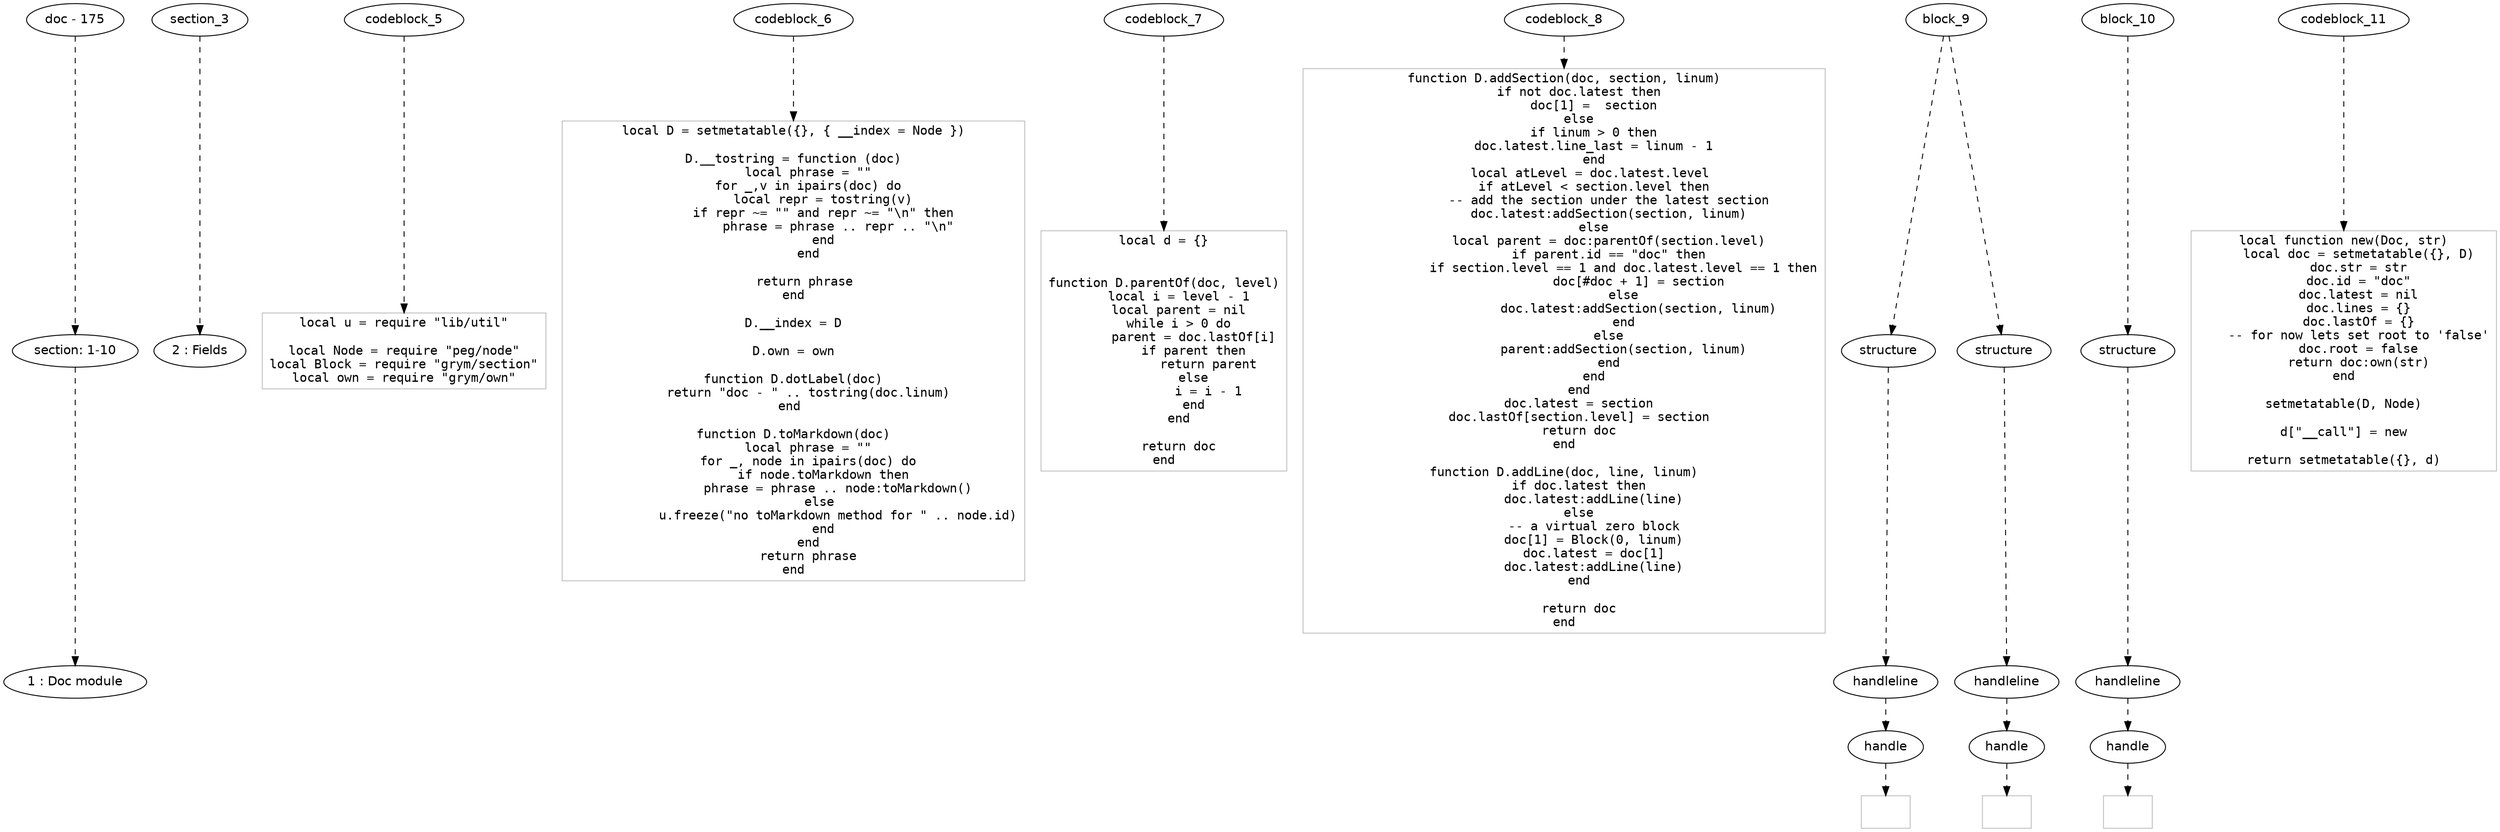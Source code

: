 digraph hierarchy {

node [fontname=Helvetica]
edge [style=dashed]

doc_0 [label="doc - 175"]


doc_0 -> { section_1}
{rank=same; section_1}

section_1 [label="section: 1-10"]


section_1 -> { header_2}
{rank=same; header_2}

header_2 [label="1 : Doc module"]


section_3 -> { header_4}
{rank=same; header_4}

header_4 [label="2 : Fields"]


codeblock_5 -> leaf_12
leaf_12  [color=Gray,shape=rectangle,fontname=Inconsolata,label="local u = require \"lib/util\"

local Node = require \"peg/node\"
local Block = require \"grym/section\"
local own = require \"grym/own\""]
codeblock_6 -> leaf_13
leaf_13  [color=Gray,shape=rectangle,fontname=Inconsolata,label="local D = setmetatable({}, { __index = Node })

D.__tostring = function (doc)
    local phrase = \"\"
    for _,v in ipairs(doc) do
        local repr = tostring(v)
        if repr ~= \"\" and repr ~= \"\\n\" then
            phrase = phrase .. repr .. \"\\n\"
        end
    end

    return phrase 
end

D.__index = D

D.own = own

function D.dotLabel(doc)
    return \"doc - \" .. tostring(doc.linum)
end 

function D.toMarkdown(doc)
    local phrase = \"\"
    for _, node in ipairs(doc) do
        if node.toMarkdown then
            phrase = phrase .. node:toMarkdown()
        else 
            u.freeze(\"no toMarkdown method for \" .. node.id)
        end
    end
    return phrase
end"]
codeblock_7 -> leaf_14
leaf_14  [color=Gray,shape=rectangle,fontname=Inconsolata,label="local d = {}


function D.parentOf(doc, level)
    local i = level - 1
    local parent = nil
    while i > 0 do
        parent = doc.lastOf[i]
        if parent then
            return parent
        else
            i = i - 1
        end
    end

    return doc
end"]
codeblock_8 -> leaf_15
leaf_15  [color=Gray,shape=rectangle,fontname=Inconsolata,label="function D.addSection(doc, section, linum)
    if not doc.latest then
        doc[1] =  section
    else
        if linum > 0 then
            doc.latest.line_last = linum - 1    
        end
        local atLevel = doc.latest.level 
        if atLevel < section.level then
            -- add the section under the latest section
            doc.latest:addSection(section, linum)
        else
            local parent = doc:parentOf(section.level)
            if parent.id == \"doc\" then
                if section.level == 1 and doc.latest.level == 1 then
                    doc[#doc + 1] = section
                else
                    doc.latest:addSection(section, linum)
                end
            else
                parent:addSection(section, linum)
            end
        end
    end
    doc.latest = section
    doc.lastOf[section.level] = section
    return doc
end

function D.addLine(doc, line, linum)
    if doc.latest then
        doc.latest:addLine(line)
    else
        -- a virtual zero block
        doc[1] = Block(0, linum)
        doc.latest = doc[1]
        doc.latest:addLine(line)
    end

    return doc
end"]
block_9 -> { structure_16 structure_17}
{rank=same; structure_16 structure_17}

structure_16 [label="structure"]

structure_17 [label="structure"]


structure_16 -> { handleline_18}
{rank=same; handleline_18}

handleline_18 [label="handleline"]


handleline_18 -> { handle_19}
{rank=same; handle_19}

handle_19 [label="handle"]


handle_19 -> leaf_20
leaf_20  [color=Gray,shape=rectangle,fontname=Inconsolata,label=""]
structure_17 -> { handleline_21}
{rank=same; handleline_21}

handleline_21 [label="handleline"]


handleline_21 -> { handle_22}
{rank=same; handle_22}

handle_22 [label="handle"]


handle_22 -> leaf_23
leaf_23  [color=Gray,shape=rectangle,fontname=Inconsolata,label=""]
block_10 -> { structure_24}
{rank=same; structure_24}

structure_24 [label="structure"]


structure_24 -> { handleline_25}
{rank=same; handleline_25}

handleline_25 [label="handleline"]


handleline_25 -> { handle_26}
{rank=same; handle_26}

handle_26 [label="handle"]


handle_26 -> leaf_27
leaf_27  [color=Gray,shape=rectangle,fontname=Inconsolata,label=""]
codeblock_11 -> leaf_28
leaf_28  [color=Gray,shape=rectangle,fontname=Inconsolata,label="local function new(Doc, str)
    local doc = setmetatable({}, D)
    doc.str = str
    doc.id = \"doc\"
    doc.latest = nil
    doc.lines = {}
    doc.lastOf = {}
    -- for now lets set root to 'false'
    doc.root = false
    return doc:own(str)
end

setmetatable(D, Node)

d[\"__call\"] = new

return setmetatable({}, d)"]

}
